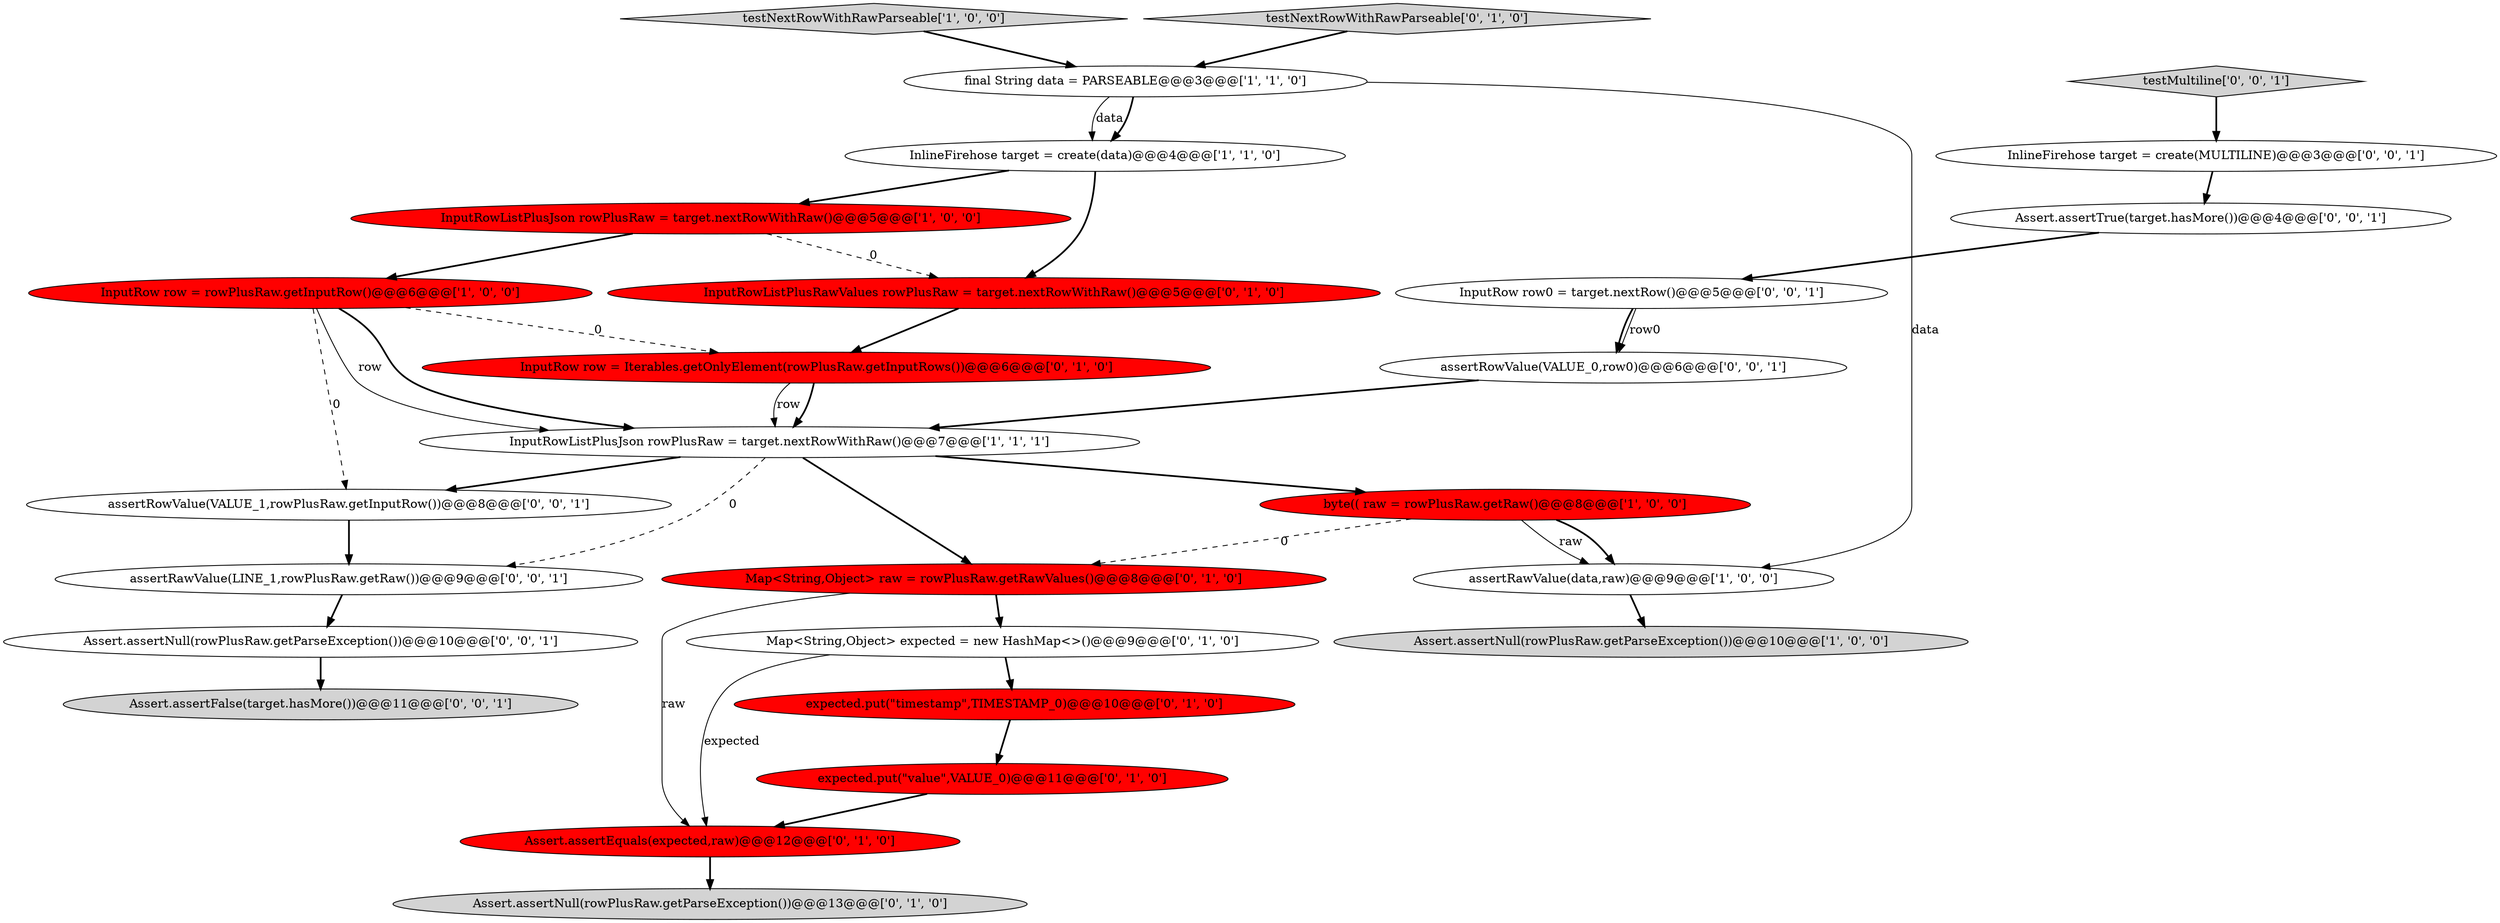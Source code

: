 digraph {
20 [style = filled, label = "Assert.assertFalse(target.hasMore())@@@11@@@['0', '0', '1']", fillcolor = lightgray, shape = ellipse image = "AAA0AAABBB3BBB"];
4 [style = filled, label = "testNextRowWithRawParseable['1', '0', '0']", fillcolor = lightgray, shape = diamond image = "AAA0AAABBB1BBB"];
3 [style = filled, label = "InputRowListPlusJson rowPlusRaw = target.nextRowWithRaw()@@@7@@@['1', '1', '1']", fillcolor = white, shape = ellipse image = "AAA0AAABBB1BBB"];
9 [style = filled, label = "Assert.assertEquals(expected,raw)@@@12@@@['0', '1', '0']", fillcolor = red, shape = ellipse image = "AAA1AAABBB2BBB"];
5 [style = filled, label = "final String data = PARSEABLE@@@3@@@['1', '1', '0']", fillcolor = white, shape = ellipse image = "AAA0AAABBB1BBB"];
25 [style = filled, label = "testMultiline['0', '0', '1']", fillcolor = lightgray, shape = diamond image = "AAA0AAABBB3BBB"];
23 [style = filled, label = "assertRawValue(LINE_1,rowPlusRaw.getRaw())@@@9@@@['0', '0', '1']", fillcolor = white, shape = ellipse image = "AAA0AAABBB3BBB"];
2 [style = filled, label = "byte(( raw = rowPlusRaw.getRaw()@@@8@@@['1', '0', '0']", fillcolor = red, shape = ellipse image = "AAA1AAABBB1BBB"];
19 [style = filled, label = "assertRowValue(VALUE_0,row0)@@@6@@@['0', '0', '1']", fillcolor = white, shape = ellipse image = "AAA0AAABBB3BBB"];
0 [style = filled, label = "assertRawValue(data,raw)@@@9@@@['1', '0', '0']", fillcolor = white, shape = ellipse image = "AAA0AAABBB1BBB"];
13 [style = filled, label = "Map<String,Object> expected = new HashMap<>()@@@9@@@['0', '1', '0']", fillcolor = white, shape = ellipse image = "AAA0AAABBB2BBB"];
26 [style = filled, label = "Assert.assertNull(rowPlusRaw.getParseException())@@@10@@@['0', '0', '1']", fillcolor = white, shape = ellipse image = "AAA0AAABBB3BBB"];
21 [style = filled, label = "Assert.assertTrue(target.hasMore())@@@4@@@['0', '0', '1']", fillcolor = white, shape = ellipse image = "AAA0AAABBB3BBB"];
15 [style = filled, label = "InputRow row = Iterables.getOnlyElement(rowPlusRaw.getInputRows())@@@6@@@['0', '1', '0']", fillcolor = red, shape = ellipse image = "AAA1AAABBB2BBB"];
1 [style = filled, label = "InputRowListPlusJson rowPlusRaw = target.nextRowWithRaw()@@@5@@@['1', '0', '0']", fillcolor = red, shape = ellipse image = "AAA1AAABBB1BBB"];
12 [style = filled, label = "Map<String,Object> raw = rowPlusRaw.getRawValues()@@@8@@@['0', '1', '0']", fillcolor = red, shape = ellipse image = "AAA1AAABBB2BBB"];
22 [style = filled, label = "InputRow row0 = target.nextRow()@@@5@@@['0', '0', '1']", fillcolor = white, shape = ellipse image = "AAA0AAABBB3BBB"];
24 [style = filled, label = "InlineFirehose target = create(MULTILINE)@@@3@@@['0', '0', '1']", fillcolor = white, shape = ellipse image = "AAA0AAABBB3BBB"];
17 [style = filled, label = "InputRowListPlusRawValues rowPlusRaw = target.nextRowWithRaw()@@@5@@@['0', '1', '0']", fillcolor = red, shape = ellipse image = "AAA1AAABBB2BBB"];
11 [style = filled, label = "expected.put(\"timestamp\",TIMESTAMP_0)@@@10@@@['0', '1', '0']", fillcolor = red, shape = ellipse image = "AAA1AAABBB2BBB"];
14 [style = filled, label = "testNextRowWithRawParseable['0', '1', '0']", fillcolor = lightgray, shape = diamond image = "AAA0AAABBB2BBB"];
8 [style = filled, label = "InputRow row = rowPlusRaw.getInputRow()@@@6@@@['1', '0', '0']", fillcolor = red, shape = ellipse image = "AAA1AAABBB1BBB"];
18 [style = filled, label = "assertRowValue(VALUE_1,rowPlusRaw.getInputRow())@@@8@@@['0', '0', '1']", fillcolor = white, shape = ellipse image = "AAA0AAABBB3BBB"];
7 [style = filled, label = "Assert.assertNull(rowPlusRaw.getParseException())@@@10@@@['1', '0', '0']", fillcolor = lightgray, shape = ellipse image = "AAA0AAABBB1BBB"];
6 [style = filled, label = "InlineFirehose target = create(data)@@@4@@@['1', '1', '0']", fillcolor = white, shape = ellipse image = "AAA0AAABBB1BBB"];
10 [style = filled, label = "Assert.assertNull(rowPlusRaw.getParseException())@@@13@@@['0', '1', '0']", fillcolor = lightgray, shape = ellipse image = "AAA0AAABBB2BBB"];
16 [style = filled, label = "expected.put(\"value\",VALUE_0)@@@11@@@['0', '1', '0']", fillcolor = red, shape = ellipse image = "AAA1AAABBB2BBB"];
6->17 [style = bold, label=""];
5->6 [style = solid, label="data"];
11->16 [style = bold, label=""];
1->8 [style = bold, label=""];
18->23 [style = bold, label=""];
22->19 [style = bold, label=""];
8->15 [style = dashed, label="0"];
8->3 [style = bold, label=""];
8->3 [style = solid, label="row"];
23->26 [style = bold, label=""];
3->12 [style = bold, label=""];
9->10 [style = bold, label=""];
15->3 [style = bold, label=""];
22->19 [style = solid, label="row0"];
13->11 [style = bold, label=""];
12->9 [style = solid, label="raw"];
0->7 [style = bold, label=""];
3->18 [style = bold, label=""];
3->23 [style = dashed, label="0"];
6->1 [style = bold, label=""];
12->13 [style = bold, label=""];
25->24 [style = bold, label=""];
2->12 [style = dashed, label="0"];
2->0 [style = bold, label=""];
1->17 [style = dashed, label="0"];
5->6 [style = bold, label=""];
3->2 [style = bold, label=""];
5->0 [style = solid, label="data"];
24->21 [style = bold, label=""];
21->22 [style = bold, label=""];
15->3 [style = solid, label="row"];
17->15 [style = bold, label=""];
2->0 [style = solid, label="raw"];
8->18 [style = dashed, label="0"];
13->9 [style = solid, label="expected"];
4->5 [style = bold, label=""];
19->3 [style = bold, label=""];
16->9 [style = bold, label=""];
26->20 [style = bold, label=""];
14->5 [style = bold, label=""];
}
